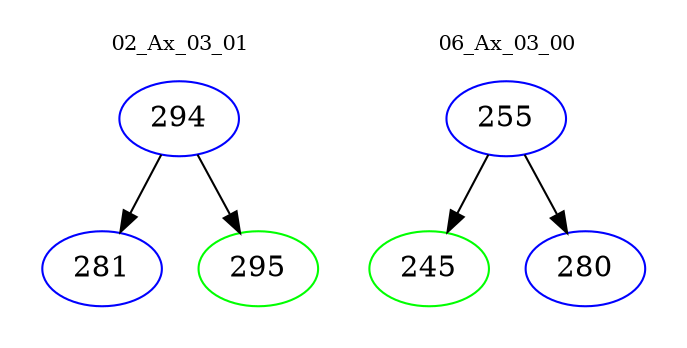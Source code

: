 digraph{
subgraph cluster_0 {
color = white
label = "02_Ax_03_01";
fontsize=10;
T0_294 [label="294", color="blue"]
T0_294 -> T0_281 [color="black"]
T0_281 [label="281", color="blue"]
T0_294 -> T0_295 [color="black"]
T0_295 [label="295", color="green"]
}
subgraph cluster_1 {
color = white
label = "06_Ax_03_00";
fontsize=10;
T1_255 [label="255", color="blue"]
T1_255 -> T1_245 [color="black"]
T1_245 [label="245", color="green"]
T1_255 -> T1_280 [color="black"]
T1_280 [label="280", color="blue"]
}
}
